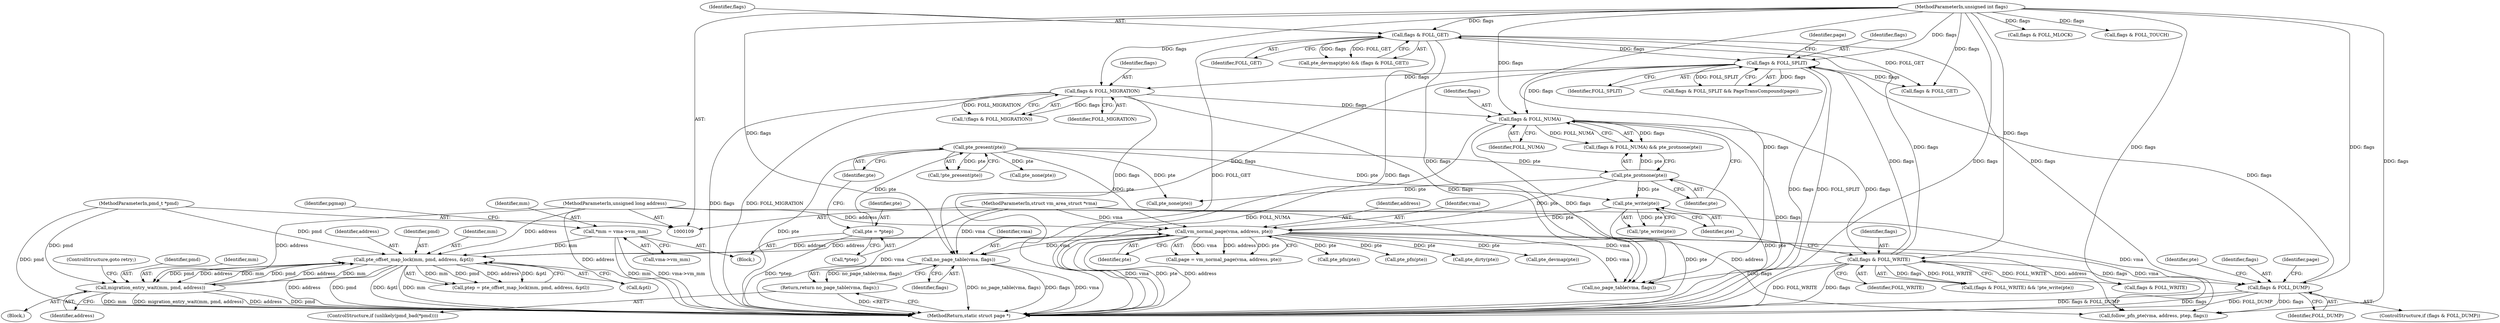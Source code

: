 digraph "0_linux_19be0eaffa3ac7d8eb6784ad9bdbc7d67ed8e619_0@pointer" {
"1000136" [label="(Call,no_page_table(vma, flags))"];
"1000209" [label="(Call,vm_normal_page(vma, address, pte))"];
"1000110" [label="(MethodParameterIn,struct vm_area_struct *vma)"];
"1000141" [label="(Call,pte_offset_map_lock(mm, pmd, address, &ptl))"];
"1000116" [label="(Call,*mm = vma->vm_mm)"];
"1000180" [label="(Call,migration_entry_wait(mm, pmd, address))"];
"1000112" [label="(MethodParameterIn,pmd_t *pmd)"];
"1000111" [label="(MethodParameterIn,unsigned long address)"];
"1000199" [label="(Call,pte_write(pte))"];
"1000190" [label="(Call,pte_protnone(pte))"];
"1000153" [label="(Call,pte_present(pte))"];
"1000147" [label="(Call,pte = *ptep)"];
"1000281" [label="(Call,flags & FOLL_SPLIT)"];
"1000220" [label="(Call,flags & FOLL_GET)"];
"1000195" [label="(Call,flags & FOLL_WRITE)"];
"1000187" [label="(Call,flags & FOLL_NUMA)"];
"1000160" [label="(Call,flags & FOLL_MIGRATION)"];
"1000113" [label="(MethodParameterIn,unsigned int flags)"];
"1000245" [label="(Call,flags & FOLL_DUMP)"];
"1000135" [label="(Return,return no_page_table(vma, flags);)"];
"1000285" [label="(Identifier,page)"];
"1000116" [label="(Call,*mm = vma->vm_mm)"];
"1000189" [label="(Identifier,FOLL_NUMA)"];
"1000130" [label="(ControlStructure,if (unlikely(pmd_bad(*pmd))))"];
"1000385" [label="(Call,pte_none(pte))"];
"1000184" [label="(ControlStructure,goto retry;)"];
"1000142" [label="(Identifier,mm)"];
"1000111" [label="(MethodParameterIn,unsigned long address)"];
"1000283" [label="(Identifier,FOLL_SPLIT)"];
"1000247" [label="(Identifier,FOLL_DUMP)"];
"1000117" [label="(Identifier,mm)"];
"1000138" [label="(Identifier,flags)"];
"1000220" [label="(Call,flags & FOLL_GET)"];
"1000244" [label="(ControlStructure,if (flags & FOLL_DUMP))"];
"1000199" [label="(Call,pte_write(pte))"];
"1000145" [label="(Call,&ptl)"];
"1000182" [label="(Identifier,pmd)"];
"1000221" [label="(Identifier,flags)"];
"1000114" [label="(Block,)"];
"1000197" [label="(Identifier,FOLL_WRITE)"];
"1000347" [label="(Call,flags & FOLL_MLOCK)"];
"1000136" [label="(Call,no_page_table(vma, flags))"];
"1000110" [label="(MethodParameterIn,struct vm_area_struct *vma)"];
"1000144" [label="(Identifier,address)"];
"1000180" [label="(Call,migration_entry_wait(mm, pmd, address))"];
"1000194" [label="(Call,(flags & FOLL_WRITE) && !pte_write(pte))"];
"1000196" [label="(Identifier,flags)"];
"1000325" [label="(Call,flags & FOLL_TOUCH)"];
"1000212" [label="(Identifier,pte)"];
"1000113" [label="(MethodParameterIn,unsigned int flags)"];
"1000207" [label="(Call,page = vm_normal_page(vma, address, pte))"];
"1000141" [label="(Call,pte_offset_map_lock(mm, pmd, address, &ptl))"];
"1000118" [label="(Call,vma->vm_mm)"];
"1000135" [label="(Return,return no_page_table(vma, flags);)"];
"1000258" [label="(Identifier,pte)"];
"1000191" [label="(Identifier,pte)"];
"1000123" [label="(Identifier,pgmap)"];
"1000190" [label="(Call,pte_protnone(pte))"];
"1000186" [label="(Call,(flags & FOLL_NUMA) && pte_protnone(pte))"];
"1000147" [label="(Call,pte = *ptep)"];
"1000137" [label="(Identifier,vma)"];
"1000187" [label="(Call,flags & FOLL_NUMA)"];
"1000257" [label="(Call,pte_pfn(pte))"];
"1000152" [label="(Call,!pte_present(pte))"];
"1000281" [label="(Call,flags & FOLL_SPLIT)"];
"1000211" [label="(Identifier,address)"];
"1000390" [label="(Call,no_page_table(vma, flags))"];
"1000112" [label="(MethodParameterIn,pmd_t *pmd)"];
"1000227" [label="(Call,pte_pfn(pte))"];
"1000269" [label="(Call,follow_pfn_pte(vma, address, ptep, flags))"];
"1000200" [label="(Identifier,pte)"];
"1000159" [label="(Call,!(flags & FOLL_MIGRATION))"];
"1000282" [label="(Identifier,flags)"];
"1000165" [label="(Call,pte_none(pte))"];
"1000149" [label="(Call,*ptep)"];
"1000246" [label="(Identifier,flags)"];
"1000198" [label="(Call,!pte_write(pte))"];
"1000222" [label="(Identifier,FOLL_GET)"];
"1000217" [label="(Call,pte_devmap(pte) && (flags & FOLL_GET))"];
"1000183" [label="(Identifier,address)"];
"1000195" [label="(Call,flags & FOLL_WRITE)"];
"1000210" [label="(Identifier,vma)"];
"1000310" [label="(Call,flags & FOLL_GET)"];
"1000161" [label="(Identifier,flags)"];
"1000280" [label="(Call,flags & FOLL_SPLIT && PageTransCompound(page))"];
"1000336" [label="(Call,pte_dirty(pte))"];
"1000218" [label="(Call,pte_devmap(pte))"];
"1000181" [label="(Identifier,mm)"];
"1000245" [label="(Call,flags & FOLL_DUMP)"];
"1000209" [label="(Call,vm_normal_page(vma, address, pte))"];
"1000250" [label="(Identifier,page)"];
"1000155" [label="(Block,)"];
"1000393" [label="(MethodReturn,static struct page *)"];
"1000139" [label="(Call,ptep = pte_offset_map_lock(mm, pmd, address, &ptl))"];
"1000154" [label="(Identifier,pte)"];
"1000160" [label="(Call,flags & FOLL_MIGRATION)"];
"1000143" [label="(Identifier,pmd)"];
"1000148" [label="(Identifier,pte)"];
"1000331" [label="(Call,flags & FOLL_WRITE)"];
"1000162" [label="(Identifier,FOLL_MIGRATION)"];
"1000153" [label="(Call,pte_present(pte))"];
"1000188" [label="(Identifier,flags)"];
"1000136" -> "1000135"  [label="AST: "];
"1000136" -> "1000138"  [label="CFG: "];
"1000137" -> "1000136"  [label="AST: "];
"1000138" -> "1000136"  [label="AST: "];
"1000135" -> "1000136"  [label="CFG: "];
"1000136" -> "1000393"  [label="DDG: no_page_table(vma, flags)"];
"1000136" -> "1000393"  [label="DDG: flags"];
"1000136" -> "1000393"  [label="DDG: vma"];
"1000136" -> "1000135"  [label="DDG: no_page_table(vma, flags)"];
"1000209" -> "1000136"  [label="DDG: vma"];
"1000110" -> "1000136"  [label="DDG: vma"];
"1000281" -> "1000136"  [label="DDG: flags"];
"1000160" -> "1000136"  [label="DDG: flags"];
"1000113" -> "1000136"  [label="DDG: flags"];
"1000209" -> "1000207"  [label="AST: "];
"1000209" -> "1000212"  [label="CFG: "];
"1000210" -> "1000209"  [label="AST: "];
"1000211" -> "1000209"  [label="AST: "];
"1000212" -> "1000209"  [label="AST: "];
"1000207" -> "1000209"  [label="CFG: "];
"1000209" -> "1000393"  [label="DDG: vma"];
"1000209" -> "1000393"  [label="DDG: pte"];
"1000209" -> "1000393"  [label="DDG: address"];
"1000209" -> "1000141"  [label="DDG: address"];
"1000209" -> "1000207"  [label="DDG: vma"];
"1000209" -> "1000207"  [label="DDG: address"];
"1000209" -> "1000207"  [label="DDG: pte"];
"1000110" -> "1000209"  [label="DDG: vma"];
"1000141" -> "1000209"  [label="DDG: address"];
"1000111" -> "1000209"  [label="DDG: address"];
"1000199" -> "1000209"  [label="DDG: pte"];
"1000190" -> "1000209"  [label="DDG: pte"];
"1000153" -> "1000209"  [label="DDG: pte"];
"1000209" -> "1000218"  [label="DDG: pte"];
"1000209" -> "1000227"  [label="DDG: pte"];
"1000209" -> "1000257"  [label="DDG: pte"];
"1000209" -> "1000269"  [label="DDG: vma"];
"1000209" -> "1000269"  [label="DDG: address"];
"1000209" -> "1000336"  [label="DDG: pte"];
"1000209" -> "1000390"  [label="DDG: vma"];
"1000110" -> "1000109"  [label="AST: "];
"1000110" -> "1000393"  [label="DDG: vma"];
"1000110" -> "1000269"  [label="DDG: vma"];
"1000110" -> "1000390"  [label="DDG: vma"];
"1000141" -> "1000139"  [label="AST: "];
"1000141" -> "1000145"  [label="CFG: "];
"1000142" -> "1000141"  [label="AST: "];
"1000143" -> "1000141"  [label="AST: "];
"1000144" -> "1000141"  [label="AST: "];
"1000145" -> "1000141"  [label="AST: "];
"1000139" -> "1000141"  [label="CFG: "];
"1000141" -> "1000393"  [label="DDG: mm"];
"1000141" -> "1000393"  [label="DDG: address"];
"1000141" -> "1000393"  [label="DDG: pmd"];
"1000141" -> "1000393"  [label="DDG: &ptl"];
"1000141" -> "1000139"  [label="DDG: mm"];
"1000141" -> "1000139"  [label="DDG: pmd"];
"1000141" -> "1000139"  [label="DDG: address"];
"1000141" -> "1000139"  [label="DDG: &ptl"];
"1000116" -> "1000141"  [label="DDG: mm"];
"1000180" -> "1000141"  [label="DDG: mm"];
"1000180" -> "1000141"  [label="DDG: pmd"];
"1000180" -> "1000141"  [label="DDG: address"];
"1000112" -> "1000141"  [label="DDG: pmd"];
"1000111" -> "1000141"  [label="DDG: address"];
"1000141" -> "1000180"  [label="DDG: mm"];
"1000141" -> "1000180"  [label="DDG: pmd"];
"1000141" -> "1000180"  [label="DDG: address"];
"1000116" -> "1000114"  [label="AST: "];
"1000116" -> "1000118"  [label="CFG: "];
"1000117" -> "1000116"  [label="AST: "];
"1000118" -> "1000116"  [label="AST: "];
"1000123" -> "1000116"  [label="CFG: "];
"1000116" -> "1000393"  [label="DDG: mm"];
"1000116" -> "1000393"  [label="DDG: vma->vm_mm"];
"1000180" -> "1000155"  [label="AST: "];
"1000180" -> "1000183"  [label="CFG: "];
"1000181" -> "1000180"  [label="AST: "];
"1000182" -> "1000180"  [label="AST: "];
"1000183" -> "1000180"  [label="AST: "];
"1000184" -> "1000180"  [label="CFG: "];
"1000180" -> "1000393"  [label="DDG: pmd"];
"1000180" -> "1000393"  [label="DDG: mm"];
"1000180" -> "1000393"  [label="DDG: migration_entry_wait(mm, pmd, address)"];
"1000180" -> "1000393"  [label="DDG: address"];
"1000112" -> "1000180"  [label="DDG: pmd"];
"1000111" -> "1000180"  [label="DDG: address"];
"1000112" -> "1000109"  [label="AST: "];
"1000112" -> "1000393"  [label="DDG: pmd"];
"1000111" -> "1000109"  [label="AST: "];
"1000111" -> "1000393"  [label="DDG: address"];
"1000111" -> "1000269"  [label="DDG: address"];
"1000199" -> "1000198"  [label="AST: "];
"1000199" -> "1000200"  [label="CFG: "];
"1000200" -> "1000199"  [label="AST: "];
"1000198" -> "1000199"  [label="CFG: "];
"1000199" -> "1000393"  [label="DDG: pte"];
"1000199" -> "1000198"  [label="DDG: pte"];
"1000190" -> "1000199"  [label="DDG: pte"];
"1000153" -> "1000199"  [label="DDG: pte"];
"1000190" -> "1000186"  [label="AST: "];
"1000190" -> "1000191"  [label="CFG: "];
"1000191" -> "1000190"  [label="AST: "];
"1000186" -> "1000190"  [label="CFG: "];
"1000190" -> "1000393"  [label="DDG: pte"];
"1000190" -> "1000186"  [label="DDG: pte"];
"1000153" -> "1000190"  [label="DDG: pte"];
"1000190" -> "1000385"  [label="DDG: pte"];
"1000153" -> "1000152"  [label="AST: "];
"1000153" -> "1000154"  [label="CFG: "];
"1000154" -> "1000153"  [label="AST: "];
"1000152" -> "1000153"  [label="CFG: "];
"1000153" -> "1000393"  [label="DDG: pte"];
"1000153" -> "1000152"  [label="DDG: pte"];
"1000147" -> "1000153"  [label="DDG: pte"];
"1000153" -> "1000165"  [label="DDG: pte"];
"1000153" -> "1000385"  [label="DDG: pte"];
"1000147" -> "1000114"  [label="AST: "];
"1000147" -> "1000149"  [label="CFG: "];
"1000148" -> "1000147"  [label="AST: "];
"1000149" -> "1000147"  [label="AST: "];
"1000154" -> "1000147"  [label="CFG: "];
"1000147" -> "1000393"  [label="DDG: *ptep"];
"1000281" -> "1000280"  [label="AST: "];
"1000281" -> "1000283"  [label="CFG: "];
"1000282" -> "1000281"  [label="AST: "];
"1000283" -> "1000281"  [label="AST: "];
"1000285" -> "1000281"  [label="CFG: "];
"1000280" -> "1000281"  [label="CFG: "];
"1000281" -> "1000393"  [label="DDG: flags"];
"1000281" -> "1000393"  [label="DDG: FOLL_SPLIT"];
"1000281" -> "1000160"  [label="DDG: flags"];
"1000281" -> "1000187"  [label="DDG: flags"];
"1000281" -> "1000280"  [label="DDG: flags"];
"1000281" -> "1000280"  [label="DDG: FOLL_SPLIT"];
"1000220" -> "1000281"  [label="DDG: flags"];
"1000195" -> "1000281"  [label="DDG: flags"];
"1000245" -> "1000281"  [label="DDG: flags"];
"1000113" -> "1000281"  [label="DDG: flags"];
"1000281" -> "1000310"  [label="DDG: flags"];
"1000220" -> "1000217"  [label="AST: "];
"1000220" -> "1000222"  [label="CFG: "];
"1000221" -> "1000220"  [label="AST: "];
"1000222" -> "1000220"  [label="AST: "];
"1000217" -> "1000220"  [label="CFG: "];
"1000220" -> "1000393"  [label="DDG: flags"];
"1000220" -> "1000393"  [label="DDG: FOLL_GET"];
"1000220" -> "1000217"  [label="DDG: flags"];
"1000220" -> "1000217"  [label="DDG: FOLL_GET"];
"1000195" -> "1000220"  [label="DDG: flags"];
"1000113" -> "1000220"  [label="DDG: flags"];
"1000220" -> "1000245"  [label="DDG: flags"];
"1000220" -> "1000310"  [label="DDG: FOLL_GET"];
"1000220" -> "1000390"  [label="DDG: flags"];
"1000195" -> "1000194"  [label="AST: "];
"1000195" -> "1000197"  [label="CFG: "];
"1000196" -> "1000195"  [label="AST: "];
"1000197" -> "1000195"  [label="AST: "];
"1000200" -> "1000195"  [label="CFG: "];
"1000194" -> "1000195"  [label="CFG: "];
"1000195" -> "1000393"  [label="DDG: FOLL_WRITE"];
"1000195" -> "1000393"  [label="DDG: flags"];
"1000195" -> "1000194"  [label="DDG: flags"];
"1000195" -> "1000194"  [label="DDG: FOLL_WRITE"];
"1000187" -> "1000195"  [label="DDG: flags"];
"1000113" -> "1000195"  [label="DDG: flags"];
"1000195" -> "1000245"  [label="DDG: flags"];
"1000195" -> "1000331"  [label="DDG: FOLL_WRITE"];
"1000195" -> "1000390"  [label="DDG: flags"];
"1000187" -> "1000186"  [label="AST: "];
"1000187" -> "1000189"  [label="CFG: "];
"1000188" -> "1000187"  [label="AST: "];
"1000189" -> "1000187"  [label="AST: "];
"1000191" -> "1000187"  [label="CFG: "];
"1000186" -> "1000187"  [label="CFG: "];
"1000187" -> "1000393"  [label="DDG: flags"];
"1000187" -> "1000393"  [label="DDG: FOLL_NUMA"];
"1000187" -> "1000186"  [label="DDG: flags"];
"1000187" -> "1000186"  [label="DDG: FOLL_NUMA"];
"1000160" -> "1000187"  [label="DDG: flags"];
"1000113" -> "1000187"  [label="DDG: flags"];
"1000187" -> "1000390"  [label="DDG: flags"];
"1000160" -> "1000159"  [label="AST: "];
"1000160" -> "1000162"  [label="CFG: "];
"1000161" -> "1000160"  [label="AST: "];
"1000162" -> "1000160"  [label="AST: "];
"1000159" -> "1000160"  [label="CFG: "];
"1000160" -> "1000393"  [label="DDG: FOLL_MIGRATION"];
"1000160" -> "1000393"  [label="DDG: flags"];
"1000160" -> "1000159"  [label="DDG: flags"];
"1000160" -> "1000159"  [label="DDG: FOLL_MIGRATION"];
"1000113" -> "1000160"  [label="DDG: flags"];
"1000160" -> "1000390"  [label="DDG: flags"];
"1000113" -> "1000109"  [label="AST: "];
"1000113" -> "1000393"  [label="DDG: flags"];
"1000113" -> "1000245"  [label="DDG: flags"];
"1000113" -> "1000269"  [label="DDG: flags"];
"1000113" -> "1000310"  [label="DDG: flags"];
"1000113" -> "1000325"  [label="DDG: flags"];
"1000113" -> "1000331"  [label="DDG: flags"];
"1000113" -> "1000347"  [label="DDG: flags"];
"1000113" -> "1000390"  [label="DDG: flags"];
"1000245" -> "1000244"  [label="AST: "];
"1000245" -> "1000247"  [label="CFG: "];
"1000246" -> "1000245"  [label="AST: "];
"1000247" -> "1000245"  [label="AST: "];
"1000250" -> "1000245"  [label="CFG: "];
"1000258" -> "1000245"  [label="CFG: "];
"1000245" -> "1000393"  [label="DDG: flags & FOLL_DUMP"];
"1000245" -> "1000393"  [label="DDG: flags"];
"1000245" -> "1000393"  [label="DDG: FOLL_DUMP"];
"1000245" -> "1000269"  [label="DDG: flags"];
"1000135" -> "1000130"  [label="AST: "];
"1000393" -> "1000135"  [label="CFG: "];
"1000135" -> "1000393"  [label="DDG: <RET>"];
}
